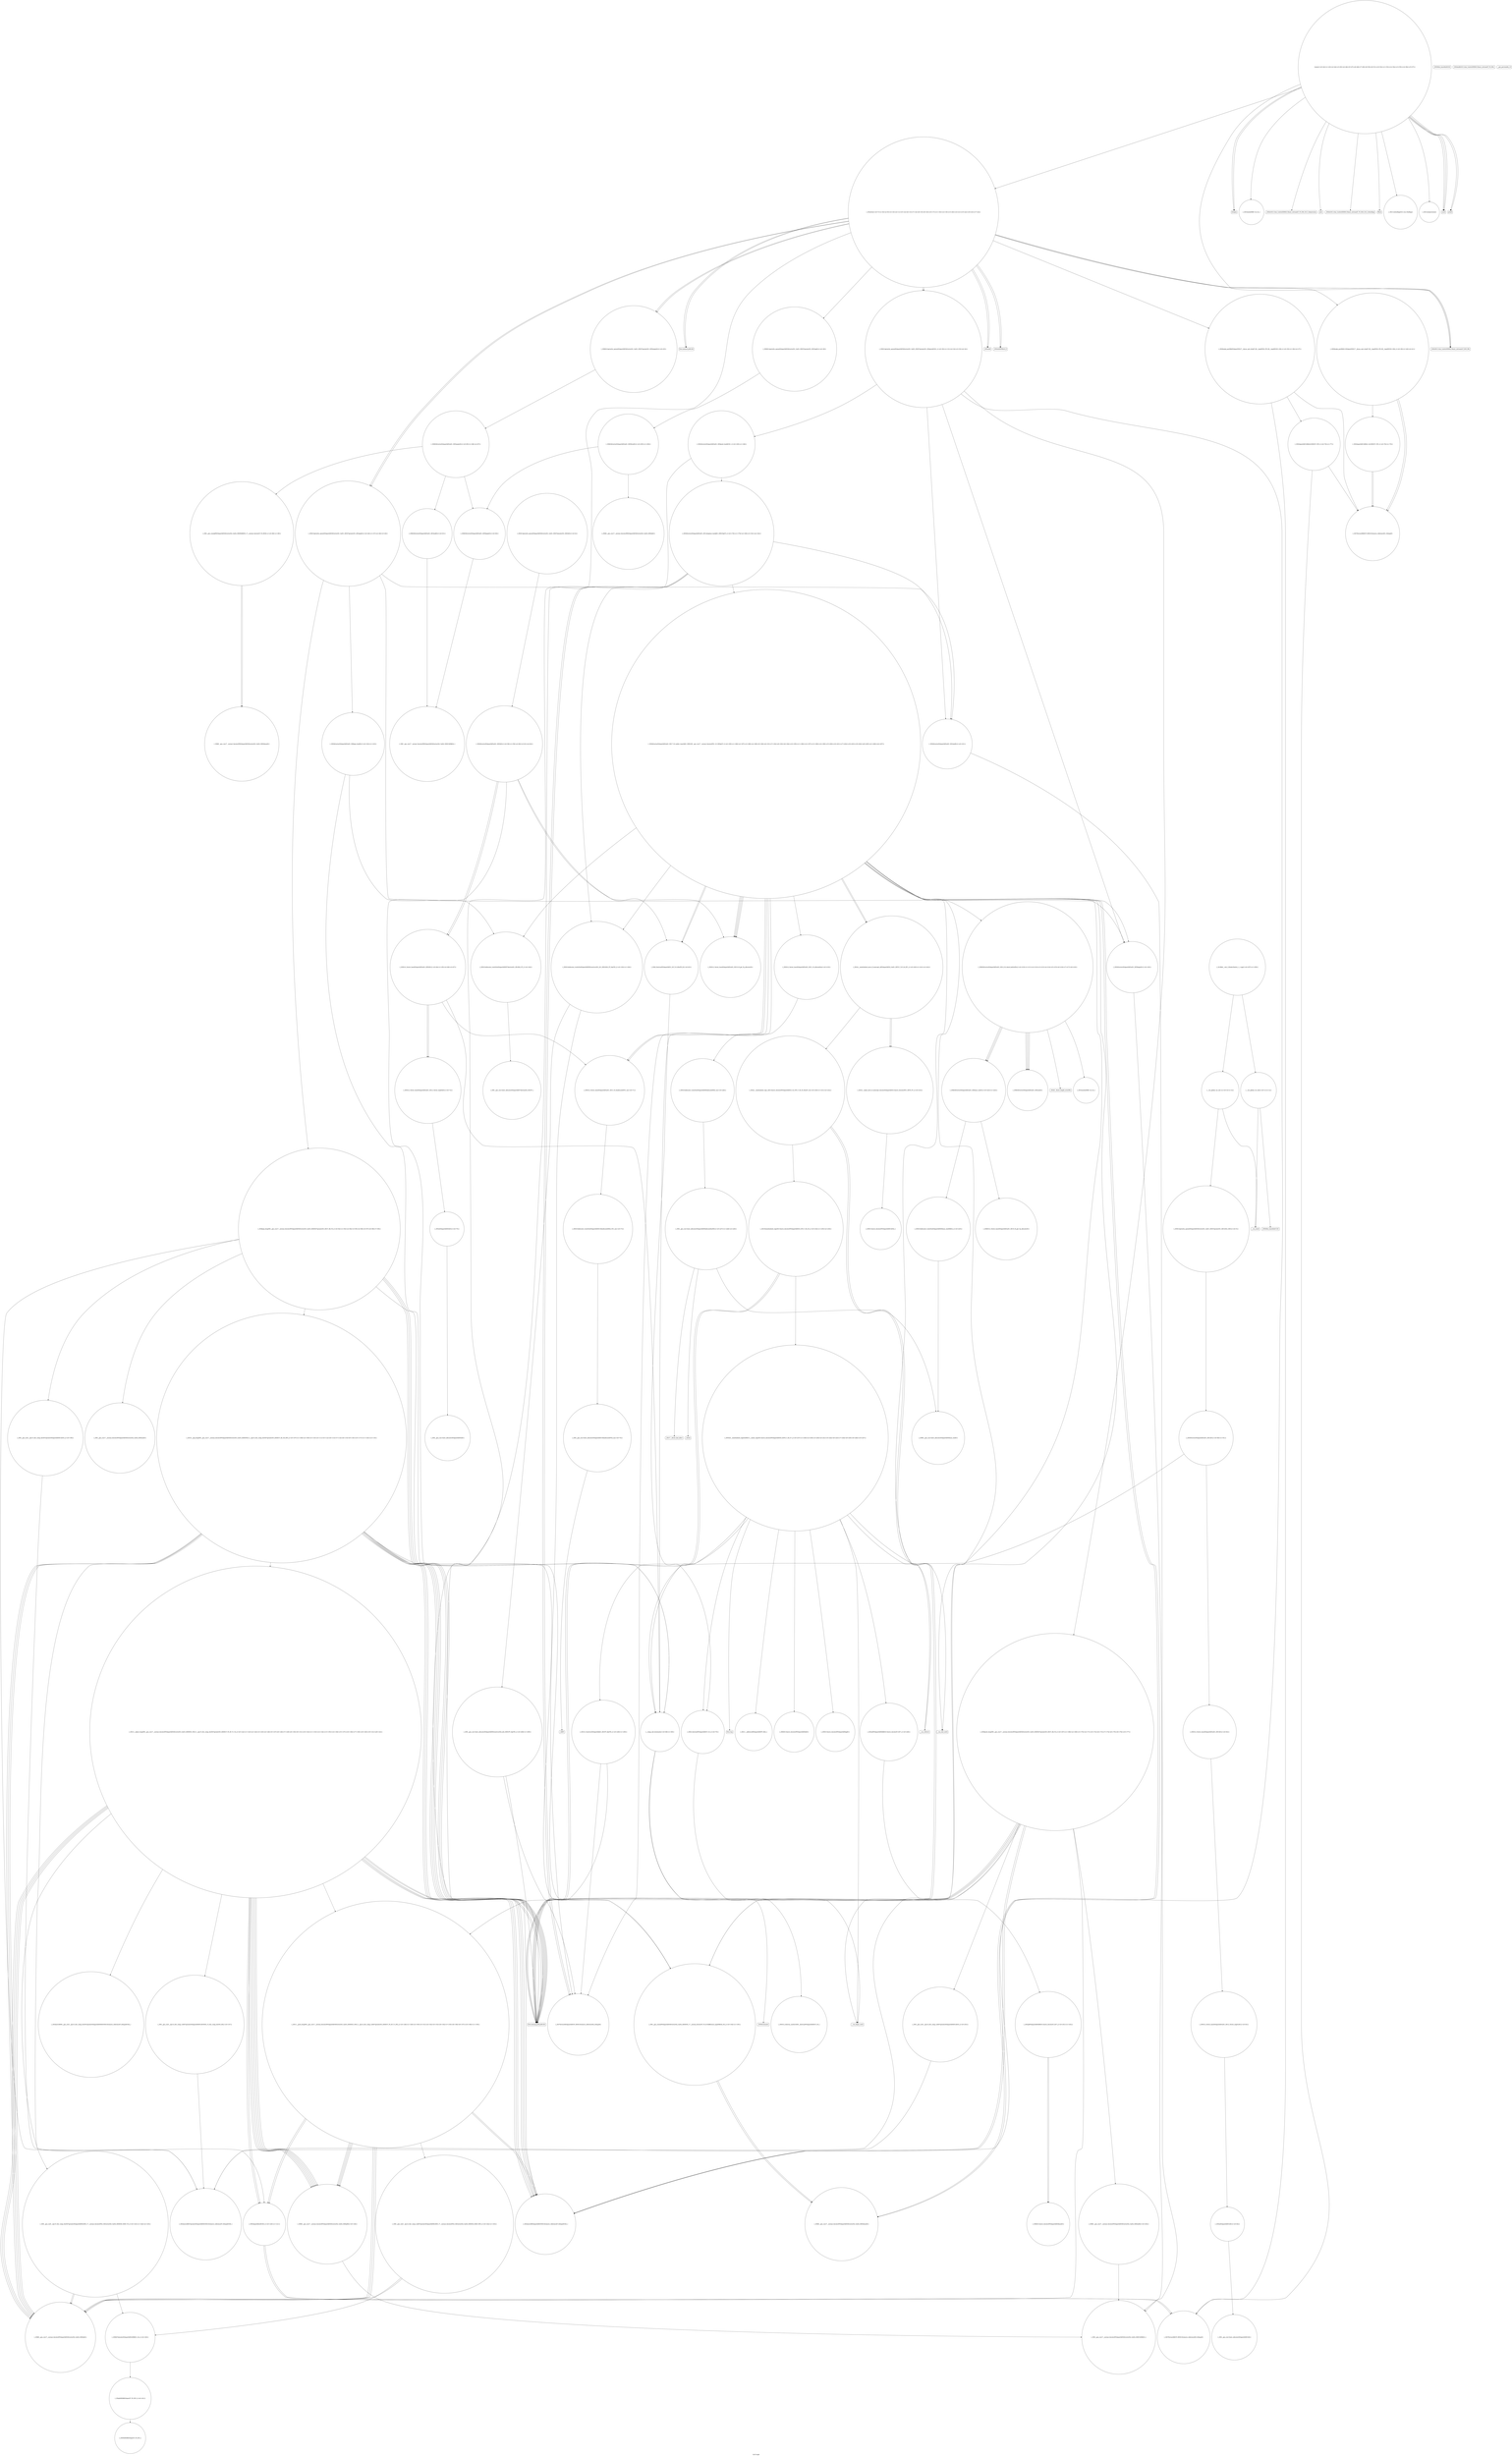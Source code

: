 digraph "Call Graph" {
	label="Call Graph";

	Node0x55f0b70abe60 [shape=record,shape=circle,label="{__cxx_global_var_init|{<s0>1|<s1>2}}"];
	Node0x55f0b70abe60:s0 -> Node0x55f0b70abee0[color=black];
	Node0x55f0b70abe60:s1 -> Node0x55f0b735ac50[color=black];
	Node0x55f0b735e7f0 [shape=record,shape=circle,label="{_ZSt9push_heapIN9__gnu_cxx17__normal_iteratorIPSt4pairIiiESt6vectorIS3_SaIS3_EEEESt7greaterIS3_EEvT_SB_T0_|{<s0>167|<s1>168|<s2>169|<s3>170|<s4>171|<s5>172|<s6>173|<s7>174|<s8>175|<s9>176|<s10>177}}"];
	Node0x55f0b735e7f0:s0 -> Node0x55f0b735dcf0[color=black];
	Node0x55f0b735e7f0:s1 -> Node0x55f0b735d150[color=black];
	Node0x55f0b735e7f0:s2 -> Node0x55f0b735d1d0[color=black];
	Node0x55f0b735e7f0:s3 -> Node0x55f0b735dff0[color=black];
	Node0x55f0b735e7f0:s4 -> Node0x55f0b735df70[color=black];
	Node0x55f0b735e7f0:s5 -> Node0x55f0b735b1d0[color=black];
	Node0x55f0b735e7f0:s6 -> Node0x55f0b735b1d0[color=black];
	Node0x55f0b735e7f0:s7 -> Node0x55f0b735dc70[color=black];
	Node0x55f0b735e7f0:s8 -> Node0x55f0b735df70[color=black];
	Node0x55f0b735e7f0:s9 -> Node0x55f0b735b1d0[color=black];
	Node0x55f0b735e7f0:s10 -> Node0x55f0b735e370[color=black];
	Node0x55f0b735ae50 [shape=record,shape=circle,label="{_Z5solvei|{<s0>7|<s1>8|<s2>9|<s3>10|<s4>11|<s5>12|<s6>13|<s7>14|<s8>15|<s9>16|<s10>17|<s11>18|<s12>19|<s13>20|<s14>21|<s15>22|<s16>23|<s17>24}}"];
	Node0x55f0b735ae50:s0 -> Node0x55f0b735aed0[color=black];
	Node0x55f0b735ae50:s1 -> Node0x55f0b735af50[color=black];
	Node0x55f0b735ae50:s2 -> Node0x55f0b735afd0[color=black];
	Node0x55f0b735ae50:s3 -> Node0x55f0b735afd0[color=black];
	Node0x55f0b735ae50:s4 -> Node0x55f0b735b0d0[color=black];
	Node0x55f0b735ae50:s5 -> Node0x55f0b735b050[color=black];
	Node0x55f0b735ae50:s6 -> Node0x55f0b735aed0[color=black];
	Node0x55f0b735ae50:s7 -> Node0x55f0b735b150[color=black];
	Node0x55f0b735ae50:s8 -> Node0x55f0b735b1d0[color=black];
	Node0x55f0b735ae50:s9 -> Node0x55f0b735af50[color=black];
	Node0x55f0b735ae50:s10 -> Node0x55f0b735b250[color=black];
	Node0x55f0b735ae50:s11 -> Node0x55f0b735b2d0[color=black];
	Node0x55f0b735ae50:s12 -> Node0x55f0b735b350[color=black];
	Node0x55f0b735ae50:s13 -> Node0x55f0b735b250[color=black];
	Node0x55f0b735ae50:s14 -> Node0x55f0b735b2d0[color=black];
	Node0x55f0b735ae50:s15 -> Node0x55f0b735b350[color=black];
	Node0x55f0b735ae50:s16 -> Node0x55f0b735b450[color=black];
	Node0x55f0b735ae50:s17 -> Node0x55f0b735b050[color=black];
	Node0x55f0b735c350 [shape=record,shape=circle,label="{_ZNSt12_Vector_baseISt4pairIiiESaIS1_EE11_M_allocateEm|{<s0>219}}"];
	Node0x55f0b735c350:s0 -> Node0x55f0b735c8d0[color=black];
	Node0x55f0b735b1d0 [shape=record,shape=Mrecord,label="{llvm.memcpy.p0i8.p0i8.i64}"];
	Node0x55f0b735c6d0 [shape=record,shape=circle,label="{_ZSt3maxImERKT_S2_S2_}"];
	Node0x55f0b735b550 [shape=record,shape=Mrecord,label="{freopen}"];
	Node0x55f0b735ca50 [shape=record,shape=Mrecord,label="{_Znwm}"];
	Node0x55f0b735b8d0 [shape=record,shape=circle,label="{_ZSt3minIxERKT_S2_S2_}"];
	Node0x55f0b735cdd0 [shape=record,shape=circle,label="{_ZSt11__addressofISt4pairIiiEEPT_RS2_}"];
	Node0x55f0b735bc50 [shape=record,shape=circle,label="{_ZNSt12_Vector_baseISt4pairIiiESaIS1_EED2Ev|{<s0>64|<s1>65|<s2>66|<s3>67}}"];
	Node0x55f0b735bc50:s0 -> Node0x55f0b735bf50[color=black];
	Node0x55f0b735bc50:s1 -> Node0x55f0b735bfd0[color=black];
	Node0x55f0b735bc50:s2 -> Node0x55f0b735bfd0[color=black];
	Node0x55f0b735bc50:s3 -> Node0x55f0b735bcd0[color=black];
	Node0x55f0b735d150 [shape=record,shape=circle,label="{_ZN9__gnu_cxx5__ops14_Iter_comp_valISt7greaterISt4pairIiiEEEC2ES5_|{<s0>253}}"];
	Node0x55f0b735d150:s0 -> Node0x55f0b735dcf0[color=black];
	Node0x55f0b735bfd0 [shape=record,shape=circle,label="{_ZNSt12_Vector_baseISt4pairIiiESaIS1_EE12_Vector_implD2Ev|{<s0>72}}"];
	Node0x55f0b735bfd0:s0 -> Node0x55f0b735c1d0[color=black];
	Node0x55f0b735d370 [shape=record,shape=circle,label="{_ZSt7forwardIiEOT_RNSt16remove_referenceIS0_E4typeE}"];
	Node0x55f0b735d6f0 [shape=record,shape=circle,label="{_ZN9__gnu_cxx13new_allocatorISt4pairIiiEEC2Ev}"];
	Node0x55f0b735da70 [shape=record,shape=circle,label="{_ZSt8pop_heapIN9__gnu_cxx17__normal_iteratorIPSt4pairIiiESt6vectorIS3_SaIS3_EEEESt7greaterIS3_EEvT_SB_T0_|{<s0>92|<s1>93|<s2>94|<s3>95|<s4>96|<s5>97|<s6>98|<s7>99}}"];
	Node0x55f0b735da70:s0 -> Node0x55f0b735dc70[color=black];
	Node0x55f0b735da70:s1 -> Node0x55f0b735dcf0[color=black];
	Node0x55f0b735da70:s2 -> Node0x55f0b735dd70[color=black];
	Node0x55f0b735da70:s3 -> Node0x55f0b735ddf0[color=black];
	Node0x55f0b735da70:s4 -> Node0x55f0b735b1d0[color=black];
	Node0x55f0b735da70:s5 -> Node0x55f0b735b1d0[color=black];
	Node0x55f0b735da70:s6 -> Node0x55f0b735b1d0[color=black];
	Node0x55f0b735da70:s7 -> Node0x55f0b735de70[color=black];
	Node0x55f0b735ddf0 [shape=record,shape=circle,label="{_ZN9__gnu_cxx17__normal_iteratorIPSt4pairIiiESt6vectorIS2_SaIS2_EEEmmEv}"];
	Node0x55f0b735e170 [shape=record,shape=circle,label="{_ZN9__gnu_cxx5__ops15_Iter_comp_iterISt7greaterISt4pairIiiEEEclINS_17__normal_iteratorIPS4_St6vectorIS4_SaIS4_EEEESD_EEbT_T0_|{<s0>143|<s1>144|<s2>145}}"];
	Node0x55f0b735e170:s0 -> Node0x55f0b735dff0[color=black];
	Node0x55f0b735e170:s1 -> Node0x55f0b735dff0[color=black];
	Node0x55f0b735e170:s2 -> Node0x55f0b735e3f0[color=black];
	Node0x55f0b735e4f0 [shape=record,shape=circle,label="{_ZStltIiiEbRKSt4pairIT_T0_ES5_}"];
	Node0x55f0b70abee0 [shape=record,shape=Mrecord,label="{_ZNSt8ios_base4InitC1Ev}"];
	Node0x55f0b735e870 [shape=record,shape=circle,label="{_ZNSt6vectorISt4pairIiiESaIS1_EE12emplace_backIJS1_EEEvDpOT_|{<s0>178|<s1>179|<s2>180|<s3>181|<s4>182}}"];
	Node0x55f0b735e870:s0 -> Node0x55f0b735e970[color=black];
	Node0x55f0b735e870:s1 -> Node0x55f0b735e8f0[color=black];
	Node0x55f0b735e870:s2 -> Node0x55f0b735db70[color=black];
	Node0x55f0b735e870:s3 -> Node0x55f0b735e970[color=black];
	Node0x55f0b735e870:s4 -> Node0x55f0b735e9f0[color=black];
	Node0x55f0b735aed0 [shape=record,shape=circle,label="{_ZNKSt14priority_queueISt4pairIiiESt6vectorIS1_SaIS1_EESt7greaterIS1_EE5emptyEv|{<s0>25}}"];
	Node0x55f0b735aed0:s0 -> Node0x55f0b735d770[color=black];
	Node0x55f0b735c3d0 [shape=record,shape=circle,label="{_ZSt34__uninitialized_move_if_noexcept_aIPSt4pairIiiES2_SaIS1_EET0_T_S5_S4_RT1_|{<s0>220|<s1>221|<s2>222}}"];
	Node0x55f0b735c3d0:s0 -> Node0x55f0b735cb50[color=black];
	Node0x55f0b735c3d0:s1 -> Node0x55f0b735cb50[color=black];
	Node0x55f0b735c3d0:s2 -> Node0x55f0b735cad0[color=black];
	Node0x55f0b735b250 [shape=record,shape=Mrecord,label="{_ZStlsISt11char_traitsIcEERSt13basic_ostreamIcT_ES5_PKc}"];
	Node0x55f0b735c750 [shape=record,shape=circle,label="{_ZNSt16allocator_traitsISaISt4pairIiiEEE8max_sizeERKS2_|{<s0>225}}"];
	Node0x55f0b735c750:s0 -> Node0x55f0b735c850[color=black];
	Node0x55f0b735b5d0 [shape=record,shape=Mrecord,label="{_ZStlsIcSt11char_traitsIcEERSt13basic_ostreamIT_T0_ES6_St13_Setprecision}"];
	Node0x55f0b735cad0 [shape=record,shape=circle,label="{_ZSt22__uninitialized_copy_aISt13move_iteratorIPSt4pairIiiEES3_S2_ET0_T_S6_S5_RSaIT1_E|{<s0>230|<s1>231|<s2>232}}"];
	Node0x55f0b735cad0:s0 -> Node0x55f0b735b1d0[color=black];
	Node0x55f0b735cad0:s1 -> Node0x55f0b735b1d0[color=black];
	Node0x55f0b735cad0:s2 -> Node0x55f0b735cbd0[color=black];
	Node0x55f0b735b950 [shape=record,shape=Mrecord,label="{puts}"];
	Node0x55f0b735ce50 [shape=record,shape=circle,label="{_ZNKSt13move_iteratorIPSt4pairIiiEEdeEv}"];
	Node0x55f0b735bcd0 [shape=record,shape=circle,label="{__clang_call_terminate|{<s0>68|<s1>69}}"];
	Node0x55f0b735bcd0:s0 -> Node0x55f0b735bd50[color=black];
	Node0x55f0b735bcd0:s1 -> Node0x55f0b735bdd0[color=black];
	Node0x55f0b735d1d0 [shape=record,shape=circle,label="{_ZNK9__gnu_cxx17__normal_iteratorIPSt4pairIiiESt6vectorIS2_SaIS2_EEEmiEl|{<s0>254}}"];
	Node0x55f0b735d1d0:s0 -> Node0x55f0b735e570[color=black];
	Node0x55f0b735c050 [shape=record,shape=circle,label="{_ZNSt16allocator_traitsISaISt4pairIiiEEE10deallocateERS2_PS1_m|{<s0>73}}"];
	Node0x55f0b735c050:s0 -> Node0x55f0b735c0d0[color=black];
	Node0x55f0b735d3f0 [shape=record,shape=circle,label="{_ZNSt4pairIiiEC2IRiiLb1EEEOT_OT0_|{<s0>76|<s1>77}}"];
	Node0x55f0b735d3f0:s0 -> Node0x55f0b735d2f0[color=black];
	Node0x55f0b735d3f0:s1 -> Node0x55f0b735d370[color=black];
	Node0x55f0b735d770 [shape=record,shape=circle,label="{_ZNKSt6vectorISt4pairIiiESaIS1_EE5emptyEv|{<s0>85|<s1>86|<s2>87}}"];
	Node0x55f0b735d770:s0 -> Node0x55f0b735d870[color=black];
	Node0x55f0b735d770:s1 -> Node0x55f0b735d8f0[color=black];
	Node0x55f0b735d770:s2 -> Node0x55f0b735d7f0[color=black];
	Node0x55f0b735daf0 [shape=record,shape=circle,label="{_ZNSt6vectorISt4pairIiiESaIS1_EE5beginEv|{<s0>100}}"];
	Node0x55f0b735daf0:s0 -> Node0x55f0b735e570[color=black];
	Node0x55f0b735de70 [shape=record,shape=circle,label="{_ZSt10__pop_heapIN9__gnu_cxx17__normal_iteratorIPSt4pairIiiESt6vectorIS3_SaIS3_EEEENS0_5__ops15_Iter_comp_iterISt7greaterIS3_EEEEvT_SE_SE_RT0_|{<s0>107|<s1>108|<s2>109|<s3>110|<s4>111|<s5>112|<s6>113|<s7>114|<s8>115|<s9>116|<s10>117|<s11>118|<s12>119}}"];
	Node0x55f0b735de70:s0 -> Node0x55f0b735dff0[color=black];
	Node0x55f0b735de70:s1 -> Node0x55f0b735df70[color=black];
	Node0x55f0b735de70:s2 -> Node0x55f0b735b1d0[color=black];
	Node0x55f0b735de70:s3 -> Node0x55f0b735dff0[color=black];
	Node0x55f0b735de70:s4 -> Node0x55f0b735df70[color=black];
	Node0x55f0b735de70:s5 -> Node0x55f0b735dff0[color=black];
	Node0x55f0b735de70:s6 -> Node0x55f0b735e070[color=black];
	Node0x55f0b735de70:s7 -> Node0x55f0b735b1d0[color=black];
	Node0x55f0b735de70:s8 -> Node0x55f0b735dc70[color=black];
	Node0x55f0b735de70:s9 -> Node0x55f0b735df70[color=black];
	Node0x55f0b735de70:s10 -> Node0x55f0b735b1d0[color=black];
	Node0x55f0b735de70:s11 -> Node0x55f0b735b1d0[color=black];
	Node0x55f0b735de70:s12 -> Node0x55f0b735e0f0[color=black];
	Node0x55f0b735e1f0 [shape=record,shape=circle,label="{_ZNK9__gnu_cxx17__normal_iteratorIPSt4pairIiiESt6vectorIS2_SaIS2_EEEplEl|{<s0>146}}"];
	Node0x55f0b735e1f0:s0 -> Node0x55f0b735e570[color=black];
	Node0x55f0b735e570 [shape=record,shape=circle,label="{_ZN9__gnu_cxx17__normal_iteratorIPSt4pairIiiESt6vectorIS2_SaIS2_EEEC2ERKS3_}"];
	Node0x55f0b735abd0 [shape=record,shape=Mrecord,label="{_ZNSt8ios_base4InitD1Ev}"];
	Node0x55f0b735e8f0 [shape=record,shape=circle,label="{_ZNSt16allocator_traitsISaISt4pairIiiEEE9constructIS1_JS1_EEEvRS2_PT_DpOT0_|{<s0>183|<s1>184}}"];
	Node0x55f0b735e8f0:s0 -> Node0x55f0b735e970[color=black];
	Node0x55f0b735e8f0:s1 -> Node0x55f0b735ea70[color=black];
	Node0x55f0b735af50 [shape=record,shape=circle,label="{_ZNSt14priority_queueISt4pairIiiESt6vectorIS1_SaIS1_EESt7greaterIS1_EE3popEv|{<s0>26|<s1>27|<s2>28|<s3>29}}"];
	Node0x55f0b735af50:s0 -> Node0x55f0b735daf0[color=black];
	Node0x55f0b735af50:s1 -> Node0x55f0b735db70[color=black];
	Node0x55f0b735af50:s2 -> Node0x55f0b735da70[color=black];
	Node0x55f0b735af50:s3 -> Node0x55f0b735dbf0[color=black];
	Node0x55f0b735c450 [shape=record,shape=Mrecord,label="{__cxa_rethrow}"];
	Node0x55f0b735b2d0 [shape=record,shape=Mrecord,label="{_ZNSolsEi}"];
	Node0x55f0b735c7d0 [shape=record,shape=circle,label="{_ZNKSt12_Vector_baseISt4pairIiiESaIS1_EE19_M_get_Tp_allocatorEv}"];
	Node0x55f0b735b650 [shape=record,shape=Mrecord,label="{_ZStlsIcSt11char_traitsIcEERSt13basic_ostreamIT_T0_ES6_St12_Setiosflags}"];
	Node0x55f0b735cb50 [shape=record,shape=circle,label="{_ZSt32__make_move_if_noexcept_iteratorISt4pairIiiESt13move_iteratorIPS1_EET0_PT_|{<s0>233}}"];
	Node0x55f0b735cb50:s0 -> Node0x55f0b735d0d0[color=black];
	Node0x55f0b735b9d0 [shape=record,shape=Mrecord,label="{fflush}"];
	Node0x55f0b735ced0 [shape=record,shape=circle,label="{_ZNSt13move_iteratorIPSt4pairIiiEEppEv}"];
	Node0x55f0b735bd50 [shape=record,shape=Mrecord,label="{__cxa_begin_catch}"];
	Node0x55f0b735d250 [shape=record,shape=circle,label="{_ZNKSt6vectorISt4pairIiiESaIS1_EE5frontEv|{<s0>255|<s1>256}}"];
	Node0x55f0b735d250:s0 -> Node0x55f0b735d870[color=black];
	Node0x55f0b735d250:s1 -> Node0x55f0b7360b10[color=black];
	Node0x55f0b735c0d0 [shape=record,shape=circle,label="{_ZN9__gnu_cxx13new_allocatorISt4pairIiiEE10deallocateEPS2_m|{<s0>74}}"];
	Node0x55f0b735c0d0:s0 -> Node0x55f0b735c150[color=black];
	Node0x55f0b735d470 [shape=record,shape=circle,label="{_ZNSt4pairIiiEC2IRiS2_Lb1EEEOT_OT0_|{<s0>78|<s1>79}}"];
	Node0x55f0b735d470:s0 -> Node0x55f0b735d2f0[color=black];
	Node0x55f0b735d470:s1 -> Node0x55f0b735d2f0[color=black];
	Node0x55f0b735d7f0 [shape=record,shape=circle,label="{_ZN9__gnu_cxxeqIPKSt4pairIiiESt6vectorIS2_SaIS2_EEEEbRKNS_17__normal_iteratorIT_T0_EESD_|{<s0>88|<s1>89}}"];
	Node0x55f0b735d7f0:s0 -> Node0x55f0b735d970[color=black];
	Node0x55f0b735d7f0:s1 -> Node0x55f0b735d970[color=black];
	Node0x55f0b735db70 [shape=record,shape=circle,label="{_ZNSt6vectorISt4pairIiiESaIS1_EE3endEv|{<s0>101}}"];
	Node0x55f0b735db70:s0 -> Node0x55f0b735e570[color=black];
	Node0x55f0b735def0 [shape=record,shape=circle,label="{_ZNK9__gnu_cxx17__normal_iteratorIPSt4pairIiiESt6vectorIS2_SaIS2_EEE4baseEv}"];
	Node0x55f0b735e270 [shape=record,shape=circle,label="{_ZSt4moveIRN9__gnu_cxx5__ops15_Iter_comp_iterISt7greaterISt4pairIiiEEEEEONSt16remove_referenceIT_E4typeEOSA_}"];
	Node0x55f0b735e5f0 [shape=record,shape=circle,label="{_ZN9__gnu_cxx5__ops14_Iter_comp_valISt7greaterISt4pairIiiEEEclINS_17__normal_iteratorIPS4_St6vectorIS4_SaIS4_EEEES4_EEbT_RT0_|{<s0>162|<s1>163}}"];
	Node0x55f0b735e5f0:s0 -> Node0x55f0b735dff0[color=black];
	Node0x55f0b735e5f0:s1 -> Node0x55f0b735e3f0[color=black];
	Node0x55f0b735ac50 [shape=record,shape=Mrecord,label="{__cxa_atexit}"];
	Node0x55f0b735e970 [shape=record,shape=circle,label="{_ZSt7forwardISt4pairIiiEEOT_RNSt16remove_referenceIS2_E4typeE}"];
	Node0x55f0b735afd0 [shape=record,shape=Mrecord,label="{llvm.memset.p0i8.i64}"];
	Node0x55f0b735c4d0 [shape=record,shape=Mrecord,label="{__cxa_end_catch}"];
	Node0x55f0b735b350 [shape=record,shape=Mrecord,label="{_ZNSolsEPFRSoS_E}"];
	Node0x55f0b735c850 [shape=record,shape=circle,label="{_ZNK9__gnu_cxx13new_allocatorISt4pairIiiEE8max_sizeEv}"];
	Node0x55f0b735b6d0 [shape=record,shape=circle,label="{_ZSt11setiosflagsSt13_Ios_Fmtflags}"];
	Node0x55f0b735cbd0 [shape=record,shape=circle,label="{_ZSt18uninitialized_copyISt13move_iteratorIPSt4pairIiiEES3_ET0_T_S6_S5_|{<s0>234|<s1>235|<s2>236}}"];
	Node0x55f0b735cbd0:s0 -> Node0x55f0b735b1d0[color=black];
	Node0x55f0b735cbd0:s1 -> Node0x55f0b735b1d0[color=black];
	Node0x55f0b735cbd0:s2 -> Node0x55f0b735cc50[color=black];
	Node0x55f0b735ba50 [shape=record,shape=circle,label="{_ZNSt6vectorISt4pairIiiESaIS1_EED2Ev|{<s0>58|<s1>59|<s2>60|<s3>61|<s4>62}}"];
	Node0x55f0b735ba50:s0 -> Node0x55f0b735bb50[color=black];
	Node0x55f0b735ba50:s1 -> Node0x55f0b735bad0[color=black];
	Node0x55f0b735ba50:s2 -> Node0x55f0b735bc50[color=black];
	Node0x55f0b735ba50:s3 -> Node0x55f0b735bc50[color=black];
	Node0x55f0b735ba50:s4 -> Node0x55f0b735bcd0[color=black];
	Node0x55f0b735cf50 [shape=record,shape=Mrecord,label="{llvm.trap}"];
	Node0x55f0b735bdd0 [shape=record,shape=Mrecord,label="{_ZSt9terminatev}"];
	Node0x55f0b7360b10 [shape=record,shape=circle,label="{_ZNK9__gnu_cxx17__normal_iteratorIPKSt4pairIiiESt6vectorIS2_SaIS2_EEEdeEv}"];
	Node0x55f0b735c150 [shape=record,shape=Mrecord,label="{_ZdlPv}"];
	Node0x55f0b735d4f0 [shape=record,shape=circle,label="{_ZNSt6vectorISt4pairIiiESaIS1_EEC2Ev|{<s0>80|<s1>81}}"];
	Node0x55f0b735d4f0:s0 -> Node0x55f0b735d570[color=black];
	Node0x55f0b735d4f0:s1 -> Node0x55f0b735bcd0[color=black];
	Node0x55f0b735d870 [shape=record,shape=circle,label="{_ZNKSt6vectorISt4pairIiiESaIS1_EE5beginEv|{<s0>90}}"];
	Node0x55f0b735d870:s0 -> Node0x55f0b735d9f0[color=black];
	Node0x55f0b735dbf0 [shape=record,shape=circle,label="{_ZNSt6vectorISt4pairIiiESaIS1_EE8pop_backEv|{<s0>102|<s1>103}}"];
	Node0x55f0b735dbf0:s0 -> Node0x55f0b735e670[color=black];
	Node0x55f0b735dbf0:s1 -> Node0x55f0b735bcd0[color=black];
	Node0x55f0b735df70 [shape=record,shape=circle,label="{_ZSt4moveIRSt4pairIiiEEONSt16remove_referenceIT_E4typeEOS4_}"];
	Node0x55f0b735e2f0 [shape=record,shape=circle,label="{_ZN9__gnu_cxx5__ops14_Iter_comp_valISt7greaterISt4pairIiiEEEC2EONS0_15_Iter_comp_iterIS5_EE|{<s0>147}}"];
	Node0x55f0b735e2f0:s0 -> Node0x55f0b735dcf0[color=black];
	Node0x55f0b735e670 [shape=record,shape=circle,label="{_ZNSt16allocator_traitsISaISt4pairIiiEEE7destroyIS1_EEvRS2_PT_|{<s0>164}}"];
	Node0x55f0b735e670:s0 -> Node0x55f0b735e6f0[color=black];
	Node0x55f0b735acd0 [shape=record,shape=circle,label="{__cxx_global_var_init.1|{<s0>3|<s1>4}}"];
	Node0x55f0b735acd0:s0 -> Node0x55f0b735ad50[color=black];
	Node0x55f0b735acd0:s1 -> Node0x55f0b735ac50[color=black];
	Node0x55f0b735e9f0 [shape=record,shape=circle,label="{_ZNSt6vectorISt4pairIiiESaIS1_EE17_M_realloc_insertIJS1_EEEvN9__gnu_cxx17__normal_iteratorIPS1_S3_EEDpOT_|{<s0>185|<s1>186|<s2>187|<s3>188|<s4>189|<s5>190|<s6>191|<s7>192|<s8>193|<s9>194|<s10>195|<s11>196|<s12>197|<s13>198|<s14>199|<s15>200|<s16>201|<s17>202|<s18>203|<s19>204|<s20>205|<s21>206|<s22>207}}"];
	Node0x55f0b735e9f0:s0 -> Node0x55f0b735c2d0[color=black];
	Node0x55f0b735e9f0:s1 -> Node0x55f0b735daf0[color=black];
	Node0x55f0b735e9f0:s2 -> Node0x55f0b735dc70[color=black];
	Node0x55f0b735e9f0:s3 -> Node0x55f0b735c350[color=black];
	Node0x55f0b735e9f0:s4 -> Node0x55f0b735e970[color=black];
	Node0x55f0b735e9f0:s5 -> Node0x55f0b735e8f0[color=black];
	Node0x55f0b735e9f0:s6 -> Node0x55f0b735def0[color=black];
	Node0x55f0b735e9f0:s7 -> Node0x55f0b735bb50[color=black];
	Node0x55f0b735e9f0:s8 -> Node0x55f0b735c3d0[color=black];
	Node0x55f0b735e9f0:s9 -> Node0x55f0b735def0[color=black];
	Node0x55f0b735e9f0:s10 -> Node0x55f0b735bb50[color=black];
	Node0x55f0b735e9f0:s11 -> Node0x55f0b735c3d0[color=black];
	Node0x55f0b735e9f0:s12 -> Node0x55f0b735bd50[color=black];
	Node0x55f0b735e9f0:s13 -> Node0x55f0b735e670[color=black];
	Node0x55f0b735e9f0:s14 -> Node0x55f0b735c4d0[color=black];
	Node0x55f0b735e9f0:s15 -> Node0x55f0b735bb50[color=black];
	Node0x55f0b735e9f0:s16 -> Node0x55f0b735bad0[color=black];
	Node0x55f0b735e9f0:s17 -> Node0x55f0b735bf50[color=black];
	Node0x55f0b735e9f0:s18 -> Node0x55f0b735c450[color=black];
	Node0x55f0b735e9f0:s19 -> Node0x55f0b735bb50[color=black];
	Node0x55f0b735e9f0:s20 -> Node0x55f0b735bad0[color=black];
	Node0x55f0b735e9f0:s21 -> Node0x55f0b735bf50[color=black];
	Node0x55f0b735e9f0:s22 -> Node0x55f0b735bcd0[color=black];
	Node0x55f0b735b050 [shape=record,shape=circle,label="{_ZNSt14priority_queueISt4pairIiiESt6vectorIS1_SaIS1_EESt7greaterIS1_EE4pushEOS1_|{<s0>30|<s1>31|<s2>32|<s3>33|<s4>34}}"];
	Node0x55f0b735b050:s0 -> Node0x55f0b735df70[color=black];
	Node0x55f0b735b050:s1 -> Node0x55f0b735e770[color=black];
	Node0x55f0b735b050:s2 -> Node0x55f0b735daf0[color=black];
	Node0x55f0b735b050:s3 -> Node0x55f0b735db70[color=black];
	Node0x55f0b735b050:s4 -> Node0x55f0b735e7f0[color=black];
	Node0x55f0b735c550 [shape=record,shape=circle,label="{_ZNKSt6vectorISt4pairIiiESaIS1_EE8max_sizeEv|{<s0>223|<s1>224}}"];
	Node0x55f0b735c550:s0 -> Node0x55f0b735c7d0[color=black];
	Node0x55f0b735c550:s1 -> Node0x55f0b735c750[color=black];
	Node0x55f0b735b3d0 [shape=record,shape=Mrecord,label="{_ZSt4endlIcSt11char_traitsIcEERSt13basic_ostreamIT_T0_ES6_}"];
	Node0x55f0b735c8d0 [shape=record,shape=circle,label="{_ZNSt16allocator_traitsISaISt4pairIiiEEE8allocateERS2_m|{<s0>226}}"];
	Node0x55f0b735c8d0:s0 -> Node0x55f0b735c950[color=black];
	Node0x55f0b735b750 [shape=record,shape=circle,label="{_ZSt12setprecisioni}"];
	Node0x55f0b735cc50 [shape=record,shape=circle,label="{_ZNSt20__uninitialized_copyILb0EE13__uninit_copyISt13move_iteratorIPSt4pairIiiEES5_EET0_T_S8_S7_|{<s0>237|<s1>238|<s2>239|<s3>240|<s4>241|<s5>242|<s6>243|<s7>244|<s8>245|<s9>246|<s10>247}}"];
	Node0x55f0b735cc50:s0 -> Node0x55f0b735ccd0[color=black];
	Node0x55f0b735cc50:s1 -> Node0x55f0b735cdd0[color=black];
	Node0x55f0b735cc50:s2 -> Node0x55f0b735ce50[color=black];
	Node0x55f0b735cc50:s3 -> Node0x55f0b735cd50[color=black];
	Node0x55f0b735cc50:s4 -> Node0x55f0b735ced0[color=black];
	Node0x55f0b735cc50:s5 -> Node0x55f0b735bd50[color=black];
	Node0x55f0b735cc50:s6 -> Node0x55f0b735be50[color=black];
	Node0x55f0b735cc50:s7 -> Node0x55f0b735c450[color=black];
	Node0x55f0b735cc50:s8 -> Node0x55f0b735c4d0[color=black];
	Node0x55f0b735cc50:s9 -> Node0x55f0b735cf50[color=black];
	Node0x55f0b735cc50:s10 -> Node0x55f0b735bcd0[color=black];
	Node0x55f0b735bad0 [shape=record,shape=circle,label="{_ZSt8_DestroyIPSt4pairIiiES1_EvT_S3_RSaIT0_E|{<s0>63}}"];
	Node0x55f0b735bad0:s0 -> Node0x55f0b735be50[color=black];
	Node0x55f0b735cfd0 [shape=record,shape=circle,label="{_ZSteqIPSt4pairIiiEEbRKSt13move_iteratorIT_ES7_|{<s0>251|<s1>252}}"];
	Node0x55f0b735cfd0:s0 -> Node0x55f0b735d050[color=black];
	Node0x55f0b735cfd0:s1 -> Node0x55f0b735d050[color=black];
	Node0x55f0b735be50 [shape=record,shape=circle,label="{_ZSt8_DestroyIPSt4pairIiiEEvT_S3_|{<s0>70}}"];
	Node0x55f0b735be50:s0 -> Node0x55f0b735bed0[color=black];
	Node0x55f0b7360b90 [shape=record,shape=circle,label="{_GLOBAL__sub_I_ZhukovDmitry_1_1.cpp|{<s0>257|<s1>258}}"];
	Node0x55f0b7360b90:s0 -> Node0x55f0b70abe60[color=black];
	Node0x55f0b7360b90:s1 -> Node0x55f0b735acd0[color=black];
	Node0x55f0b735c1d0 [shape=record,shape=circle,label="{_ZNSaISt4pairIiiEED2Ev|{<s0>75}}"];
	Node0x55f0b735c1d0:s0 -> Node0x55f0b735c250[color=black];
	Node0x55f0b735d570 [shape=record,shape=circle,label="{_ZNSt12_Vector_baseISt4pairIiiESaIS1_EEC2Ev|{<s0>82}}"];
	Node0x55f0b735d570:s0 -> Node0x55f0b735d5f0[color=black];
	Node0x55f0b735d8f0 [shape=record,shape=circle,label="{_ZNKSt6vectorISt4pairIiiESaIS1_EE3endEv|{<s0>91}}"];
	Node0x55f0b735d8f0:s0 -> Node0x55f0b735d9f0[color=black];
	Node0x55f0b735dc70 [shape=record,shape=circle,label="{_ZN9__gnu_cxxmiIPSt4pairIiiESt6vectorIS2_SaIS2_EEEENS_17__normal_iteratorIT_T0_E15difference_typeERKSA_SD_|{<s0>104|<s1>105}}"];
	Node0x55f0b735dc70:s0 -> Node0x55f0b735def0[color=black];
	Node0x55f0b735dc70:s1 -> Node0x55f0b735def0[color=black];
	Node0x55f0b735dff0 [shape=record,shape=circle,label="{_ZNK9__gnu_cxx17__normal_iteratorIPSt4pairIiiESt6vectorIS2_SaIS2_EEEdeEv}"];
	Node0x55f0b735e370 [shape=record,shape=circle,label="{_ZSt11__push_heapIN9__gnu_cxx17__normal_iteratorIPSt4pairIiiESt6vectorIS3_SaIS3_EEEElS3_NS0_5__ops14_Iter_comp_valISt7greaterIS3_EEEEvT_T0_SF_T1_RT2_|{<s0>148|<s1>149|<s2>150|<s3>151|<s4>152|<s5>153|<s6>154|<s7>155|<s8>156|<s9>157|<s10>158|<s11>159}}"];
	Node0x55f0b735e370:s0 -> Node0x55f0b735e1f0[color=black];
	Node0x55f0b735e370:s1 -> Node0x55f0b735e5f0[color=black];
	Node0x55f0b735e370:s2 -> Node0x55f0b735e1f0[color=black];
	Node0x55f0b735e370:s3 -> Node0x55f0b735dff0[color=black];
	Node0x55f0b735e370:s4 -> Node0x55f0b735df70[color=black];
	Node0x55f0b735e370:s5 -> Node0x55f0b735e1f0[color=black];
	Node0x55f0b735e370:s6 -> Node0x55f0b735dff0[color=black];
	Node0x55f0b735e370:s7 -> Node0x55f0b735e070[color=black];
	Node0x55f0b735e370:s8 -> Node0x55f0b735df70[color=black];
	Node0x55f0b735e370:s9 -> Node0x55f0b735e1f0[color=black];
	Node0x55f0b735e370:s10 -> Node0x55f0b735dff0[color=black];
	Node0x55f0b735e370:s11 -> Node0x55f0b735e070[color=black];
	Node0x55f0b735e6f0 [shape=record,shape=circle,label="{_ZN9__gnu_cxx13new_allocatorISt4pairIiiEE7destroyIS2_EEvPT_}"];
	Node0x55f0b735ad50 [shape=record,shape=circle,label="{_ZNSt14priority_queueISt4pairIiiESt6vectorIS1_SaIS1_EESt7greaterIS1_EEC2IS4_vEEv|{<s0>5}}"];
	Node0x55f0b735ad50:s0 -> Node0x55f0b735d4f0[color=black];
	Node0x55f0b735ea70 [shape=record,shape=circle,label="{_ZN9__gnu_cxx13new_allocatorISt4pairIiiEE9constructIS2_JS2_EEEvPT_DpOT0_|{<s0>208|<s1>209}}"];
	Node0x55f0b735ea70:s0 -> Node0x55f0b735e970[color=black];
	Node0x55f0b735ea70:s1 -> Node0x55f0b735b1d0[color=black];
	Node0x55f0b735b0d0 [shape=record,shape=circle,label="{_ZSt9make_pairIRiiESt4pairINSt17__decay_and_stripIT_E6__typeENS2_IT0_E6__typeEEOS3_OS6_|{<s0>35|<s1>36|<s2>37}}"];
	Node0x55f0b735b0d0:s0 -> Node0x55f0b735d2f0[color=black];
	Node0x55f0b735b0d0:s1 -> Node0x55f0b735d370[color=black];
	Node0x55f0b735b0d0:s2 -> Node0x55f0b735d3f0[color=black];
	Node0x55f0b735c5d0 [shape=record,shape=circle,label="{_ZNKSt6vectorISt4pairIiiESaIS1_EE4sizeEv}"];
	Node0x55f0b735b450 [shape=record,shape=circle,label="{_ZSt9make_pairIRiS0_ESt4pairINSt17__decay_and_stripIT_E6__typeENS2_IT0_E6__typeEEOS3_OS6_|{<s0>39|<s1>40|<s2>41}}"];
	Node0x55f0b735b450:s0 -> Node0x55f0b735d2f0[color=black];
	Node0x55f0b735b450:s1 -> Node0x55f0b735d2f0[color=black];
	Node0x55f0b735b450:s2 -> Node0x55f0b735d470[color=black];
	Node0x55f0b735c950 [shape=record,shape=circle,label="{_ZN9__gnu_cxx13new_allocatorISt4pairIiiEE8allocateEmPKv|{<s0>227|<s1>228|<s2>229}}"];
	Node0x55f0b735c950:s0 -> Node0x55f0b735c850[color=black];
	Node0x55f0b735c950:s1 -> Node0x55f0b735c9d0[color=black];
	Node0x55f0b735c950:s2 -> Node0x55f0b735ca50[color=black];
	Node0x55f0b735b7d0 [shape=record,shape=Mrecord,label="{scanf}"];
	Node0x55f0b735ccd0 [shape=record,shape=circle,label="{_ZStneIPSt4pairIiiEEbRKSt13move_iteratorIT_ES7_|{<s0>248}}"];
	Node0x55f0b735ccd0:s0 -> Node0x55f0b735cfd0[color=black];
	Node0x55f0b735bb50 [shape=record,shape=circle,label="{_ZNSt12_Vector_baseISt4pairIiiESaIS1_EE19_M_get_Tp_allocatorEv}"];
	Node0x55f0b735d050 [shape=record,shape=circle,label="{_ZNKSt13move_iteratorIPSt4pairIiiEE4baseEv}"];
	Node0x55f0b735bed0 [shape=record,shape=circle,label="{_ZNSt12_Destroy_auxILb1EE9__destroyIPSt4pairIiiEEEvT_S5_}"];
	Node0x55f0b735c250 [shape=record,shape=circle,label="{_ZN9__gnu_cxx13new_allocatorISt4pairIiiEED2Ev}"];
	Node0x55f0b735d5f0 [shape=record,shape=circle,label="{_ZNSt12_Vector_baseISt4pairIiiESaIS1_EE12_Vector_implC2Ev|{<s0>83}}"];
	Node0x55f0b735d5f0:s0 -> Node0x55f0b735d670[color=black];
	Node0x55f0b735d970 [shape=record,shape=circle,label="{_ZNK9__gnu_cxx17__normal_iteratorIPKSt4pairIiiESt6vectorIS2_SaIS2_EEE4baseEv}"];
	Node0x55f0b735dcf0 [shape=record,shape=circle,label="{_ZSt4moveIRSt7greaterISt4pairIiiEEEONSt16remove_referenceIT_E4typeEOS6_}"];
	Node0x55f0b735e070 [shape=record,shape=circle,label="{_ZNSt4pairIiiEaSEOS0_|{<s0>120|<s1>121}}"];
	Node0x55f0b735e070:s0 -> Node0x55f0b735d370[color=black];
	Node0x55f0b735e070:s1 -> Node0x55f0b735d370[color=black];
	Node0x55f0b735e3f0 [shape=record,shape=circle,label="{_ZNKSt7greaterISt4pairIiiEEclERKS1_S4_|{<s0>160}}"];
	Node0x55f0b735e3f0:s0 -> Node0x55f0b735e470[color=black];
	Node0x55f0b735e770 [shape=record,shape=circle,label="{_ZNSt6vectorISt4pairIiiESaIS1_EE9push_backEOS1_|{<s0>165|<s1>166}}"];
	Node0x55f0b735e770:s0 -> Node0x55f0b735df70[color=black];
	Node0x55f0b735e770:s1 -> Node0x55f0b735e870[color=black];
	Node0x55f0b735add0 [shape=record,shape=circle,label="{_ZNSt14priority_queueISt4pairIiiESt6vectorIS1_SaIS1_EESt7greaterIS1_EED2Ev|{<s0>6}}"];
	Node0x55f0b735add0:s0 -> Node0x55f0b735ba50[color=black];
	Node0x55f0b735c2d0 [shape=record,shape=circle,label="{_ZNKSt6vectorISt4pairIiiESaIS1_EE12_M_check_lenEmPKc|{<s0>210|<s1>211|<s2>212|<s3>213|<s4>214|<s5>215|<s6>216|<s7>217|<s8>218}}"];
	Node0x55f0b735c2d0:s0 -> Node0x55f0b735c550[color=black];
	Node0x55f0b735c2d0:s1 -> Node0x55f0b735c5d0[color=black];
	Node0x55f0b735c2d0:s2 -> Node0x55f0b735c650[color=black];
	Node0x55f0b735c2d0:s3 -> Node0x55f0b735c5d0[color=black];
	Node0x55f0b735c2d0:s4 -> Node0x55f0b735c5d0[color=black];
	Node0x55f0b735c2d0:s5 -> Node0x55f0b735c6d0[color=black];
	Node0x55f0b735c2d0:s6 -> Node0x55f0b735c5d0[color=black];
	Node0x55f0b735c2d0:s7 -> Node0x55f0b735c550[color=black];
	Node0x55f0b735c2d0:s8 -> Node0x55f0b735c550[color=black];
	Node0x55f0b735b150 [shape=record,shape=circle,label="{_ZNKSt14priority_queueISt4pairIiiESt6vectorIS1_SaIS1_EESt7greaterIS1_EE3topEv|{<s0>38}}"];
	Node0x55f0b735b150:s0 -> Node0x55f0b735d250[color=black];
	Node0x55f0b735c650 [shape=record,shape=Mrecord,label="{_ZSt20__throw_length_errorPKc}"];
	Node0x55f0b735b4d0 [shape=record,shape=circle,label="{main|{<s0>42|<s1>43|<s2>44|<s3>45|<s4>46|<s5>47|<s6>48|<s7>49|<s8>50|<s9>51|<s10>52|<s11>53|<s12>54|<s13>55|<s14>56|<s15>57}}"];
	Node0x55f0b735b4d0:s0 -> Node0x55f0b735b550[color=black];
	Node0x55f0b735b4d0:s1 -> Node0x55f0b735b550[color=black];
	Node0x55f0b735b4d0:s2 -> Node0x55f0b735b6d0[color=black];
	Node0x55f0b735b4d0:s3 -> Node0x55f0b735b650[color=black];
	Node0x55f0b735b4d0:s4 -> Node0x55f0b735b750[color=black];
	Node0x55f0b735b4d0:s5 -> Node0x55f0b735b5d0[color=black];
	Node0x55f0b735b4d0:s6 -> Node0x55f0b735b7d0[color=black];
	Node0x55f0b735b4d0:s7 -> Node0x55f0b735b850[color=black];
	Node0x55f0b735b4d0:s8 -> Node0x55f0b735b7d0[color=black];
	Node0x55f0b735b4d0:s9 -> Node0x55f0b735b7d0[color=black];
	Node0x55f0b735b4d0:s10 -> Node0x55f0b735ae50[color=black];
	Node0x55f0b735b4d0:s11 -> Node0x55f0b735b8d0[color=black];
	Node0x55f0b735b4d0:s12 -> Node0x55f0b735b950[color=black];
	Node0x55f0b735b4d0:s13 -> Node0x55f0b735b850[color=black];
	Node0x55f0b735b4d0:s14 -> Node0x55f0b735b9d0[color=black];
	Node0x55f0b735b4d0:s15 -> Node0x55f0b735b250[color=black];
	Node0x55f0b735c9d0 [shape=record,shape=Mrecord,label="{_ZSt17__throw_bad_allocv}"];
	Node0x55f0b735b850 [shape=record,shape=Mrecord,label="{printf}"];
	Node0x55f0b735cd50 [shape=record,shape=circle,label="{_ZSt10_ConstructISt4pairIiiEJS1_EEvPT_DpOT0_|{<s0>249|<s1>250}}"];
	Node0x55f0b735cd50:s0 -> Node0x55f0b735e970[color=black];
	Node0x55f0b735cd50:s1 -> Node0x55f0b735b1d0[color=black];
	Node0x55f0b735bbd0 [shape=record,shape=Mrecord,label="{__gxx_personality_v0}"];
	Node0x55f0b735d0d0 [shape=record,shape=circle,label="{_ZNSt13move_iteratorIPSt4pairIiiEEC2ES2_}"];
	Node0x55f0b735bf50 [shape=record,shape=circle,label="{_ZNSt12_Vector_baseISt4pairIiiESaIS1_EE13_M_deallocateEPS1_m|{<s0>71}}"];
	Node0x55f0b735bf50:s0 -> Node0x55f0b735c050[color=black];
	Node0x55f0b735d2f0 [shape=record,shape=circle,label="{_ZSt7forwardIRiEOT_RNSt16remove_referenceIS1_E4typeE}"];
	Node0x55f0b735d670 [shape=record,shape=circle,label="{_ZNSaISt4pairIiiEEC2Ev|{<s0>84}}"];
	Node0x55f0b735d670:s0 -> Node0x55f0b735d6f0[color=black];
	Node0x55f0b735d9f0 [shape=record,shape=circle,label="{_ZN9__gnu_cxx17__normal_iteratorIPKSt4pairIiiESt6vectorIS2_SaIS2_EEEC2ERKS4_}"];
	Node0x55f0b735dd70 [shape=record,shape=circle,label="{_ZN9__gnu_cxx5__ops15_Iter_comp_iterISt7greaterISt4pairIiiEEEC2ES5_|{<s0>106}}"];
	Node0x55f0b735dd70:s0 -> Node0x55f0b735dcf0[color=black];
	Node0x55f0b735e0f0 [shape=record,shape=circle,label="{_ZSt13__adjust_heapIN9__gnu_cxx17__normal_iteratorIPSt4pairIiiESt6vectorIS3_SaIS3_EEEElS3_NS0_5__ops15_Iter_comp_iterISt7greaterIS3_EEEEvT_T0_SF_T1_T2_|{<s0>122|<s1>123|<s2>124|<s3>125|<s4>126|<s5>127|<s6>128|<s7>129|<s8>130|<s9>131|<s10>132|<s11>133|<s12>134|<s13>135|<s14>136|<s15>137|<s16>138|<s17>139|<s18>140|<s19>141|<s20>142}}"];
	Node0x55f0b735e0f0:s0 -> Node0x55f0b735e1f0[color=black];
	Node0x55f0b735e0f0:s1 -> Node0x55f0b735e1f0[color=black];
	Node0x55f0b735e0f0:s2 -> Node0x55f0b735e170[color=black];
	Node0x55f0b735e0f0:s3 -> Node0x55f0b735e1f0[color=black];
	Node0x55f0b735e0f0:s4 -> Node0x55f0b735dff0[color=black];
	Node0x55f0b735e0f0:s5 -> Node0x55f0b735df70[color=black];
	Node0x55f0b735e0f0:s6 -> Node0x55f0b735e1f0[color=black];
	Node0x55f0b735e0f0:s7 -> Node0x55f0b735dff0[color=black];
	Node0x55f0b735e0f0:s8 -> Node0x55f0b735e070[color=black];
	Node0x55f0b735e0f0:s9 -> Node0x55f0b735e1f0[color=black];
	Node0x55f0b735e0f0:s10 -> Node0x55f0b735dff0[color=black];
	Node0x55f0b735e0f0:s11 -> Node0x55f0b735df70[color=black];
	Node0x55f0b735e0f0:s12 -> Node0x55f0b735e1f0[color=black];
	Node0x55f0b735e0f0:s13 -> Node0x55f0b735dff0[color=black];
	Node0x55f0b735e0f0:s14 -> Node0x55f0b735e070[color=black];
	Node0x55f0b735e0f0:s15 -> Node0x55f0b735e270[color=black];
	Node0x55f0b735e0f0:s16 -> Node0x55f0b735e2f0[color=black];
	Node0x55f0b735e0f0:s17 -> Node0x55f0b735b1d0[color=black];
	Node0x55f0b735e0f0:s18 -> Node0x55f0b735df70[color=black];
	Node0x55f0b735e0f0:s19 -> Node0x55f0b735b1d0[color=black];
	Node0x55f0b735e0f0:s20 -> Node0x55f0b735e370[color=black];
	Node0x55f0b735e470 [shape=record,shape=circle,label="{_ZStgtIiiEbRKSt4pairIT_T0_ES5_|{<s0>161}}"];
	Node0x55f0b735e470:s0 -> Node0x55f0b735e4f0[color=black];
}

